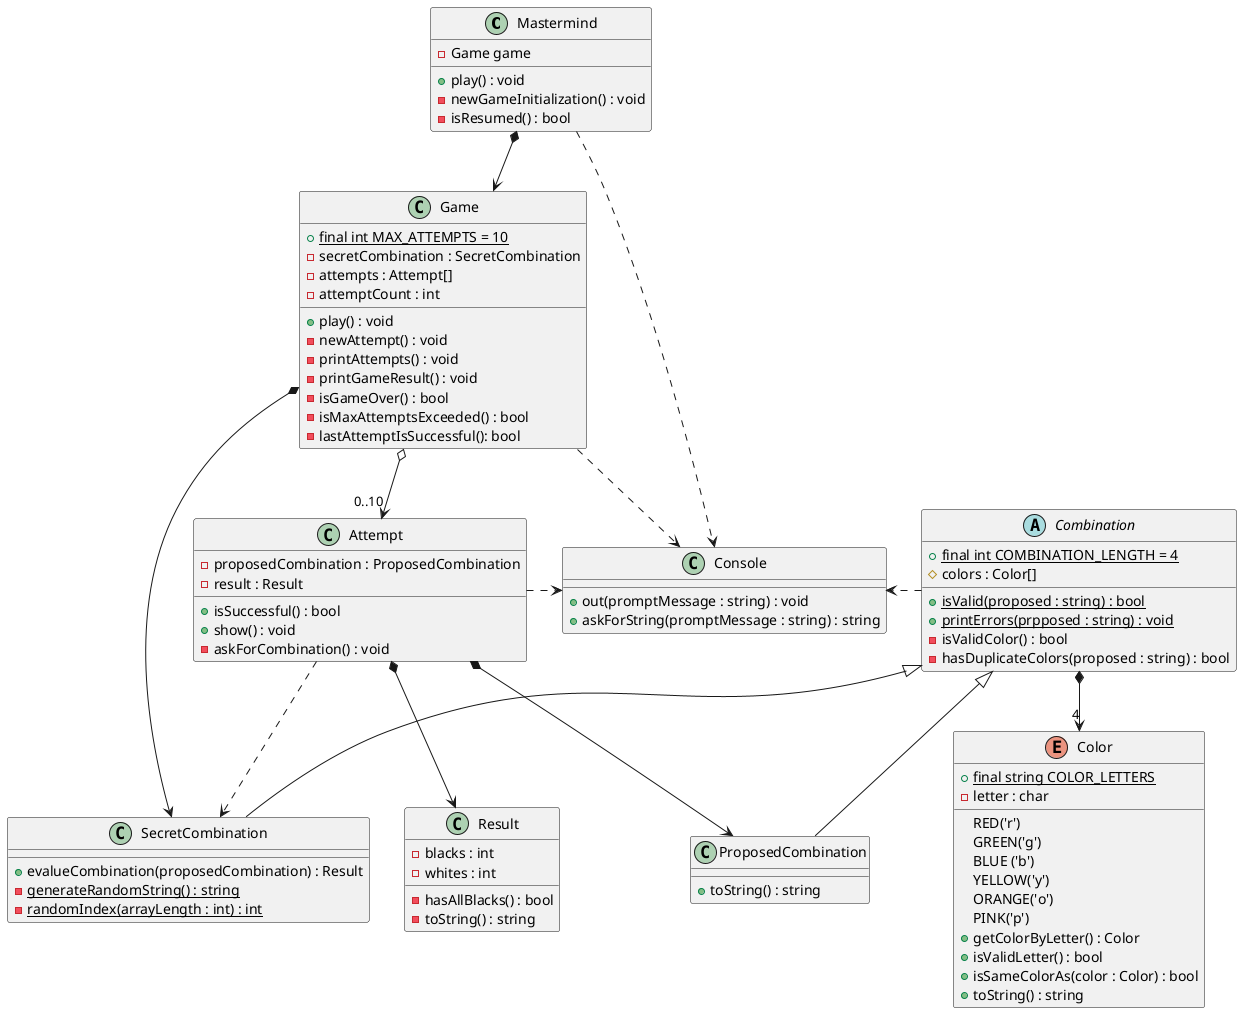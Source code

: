 @startuml Mastermind


class Mastermind {
    -Game game
    +play() : void
    -newGameInitialization() : void
    -isResumed() : bool
}



class Game {
    +{static} final int MAX_ATTEMPTS = 10
    -secretCombination : SecretCombination
    -attempts : Attempt[]
    -attemptCount : int
    +play() : void
    -newAttempt() : void
    -printAttempts() : void
    -printGameResult() : void
    -isGameOver() : bool
    -isMaxAttemptsExceeded() : bool
    -lastAttemptIsSuccessful(): bool
}

class Attempt{
    -proposedCombination : ProposedCombination
    -result : Result
    +isSuccessful() : bool
    +show() : void
    -askForCombination() : void
}


class Result{
    -blacks : int
    -whites : int
    -hasAllBlacks() : bool
    -toString() : string
}

enum Color{
    RED('r')
    GREEN('g')
    BLUE ('b')
    YELLOW('y')
    ORANGE('o')
    PINK('p')

    +{static} final string COLOR_LETTERS
    -letter : char
    +getColorByLetter() : Color
    +isValidLetter() : bool
    +isSameColorAs(color : Color) : bool
    +toString() : string

}

abstract class Combination{
    +{static} final int COMBINATION_LENGTH = 4
    #colors : Color[]
    +{static} isValid(proposed : string) : bool
    +{static} printErrors(prpposed : string) : void
    -isValidColor() : bool
    -hasDuplicateColors(proposed : string) : bool
}

class SecretCombination{
    +evalueCombination(proposedCombination) : Result
    -{static} generateRandomString() : string
    -{static} randomIndex(arrayLength : int) : int
}

class ProposedCombination{
    +toString() : string
}

class Console{
    +out(promptMessage : string) : void
    +askForString(promptMessage : string) : string
}


Mastermind *--> Game

Game *--> SecretCombination
Game o--> "0..10" Attempt

Combination <|-- SecretCombination
Combination <|-- ProposedCombination

Combination *--> "4" Color

Attempt *--> ProposedCombination
Attempt *--> Result

Attempt ..> SecretCombination

Mastermind .> Console
Game .> Console
Attempt .> Console
Combination .> Console

@enduml